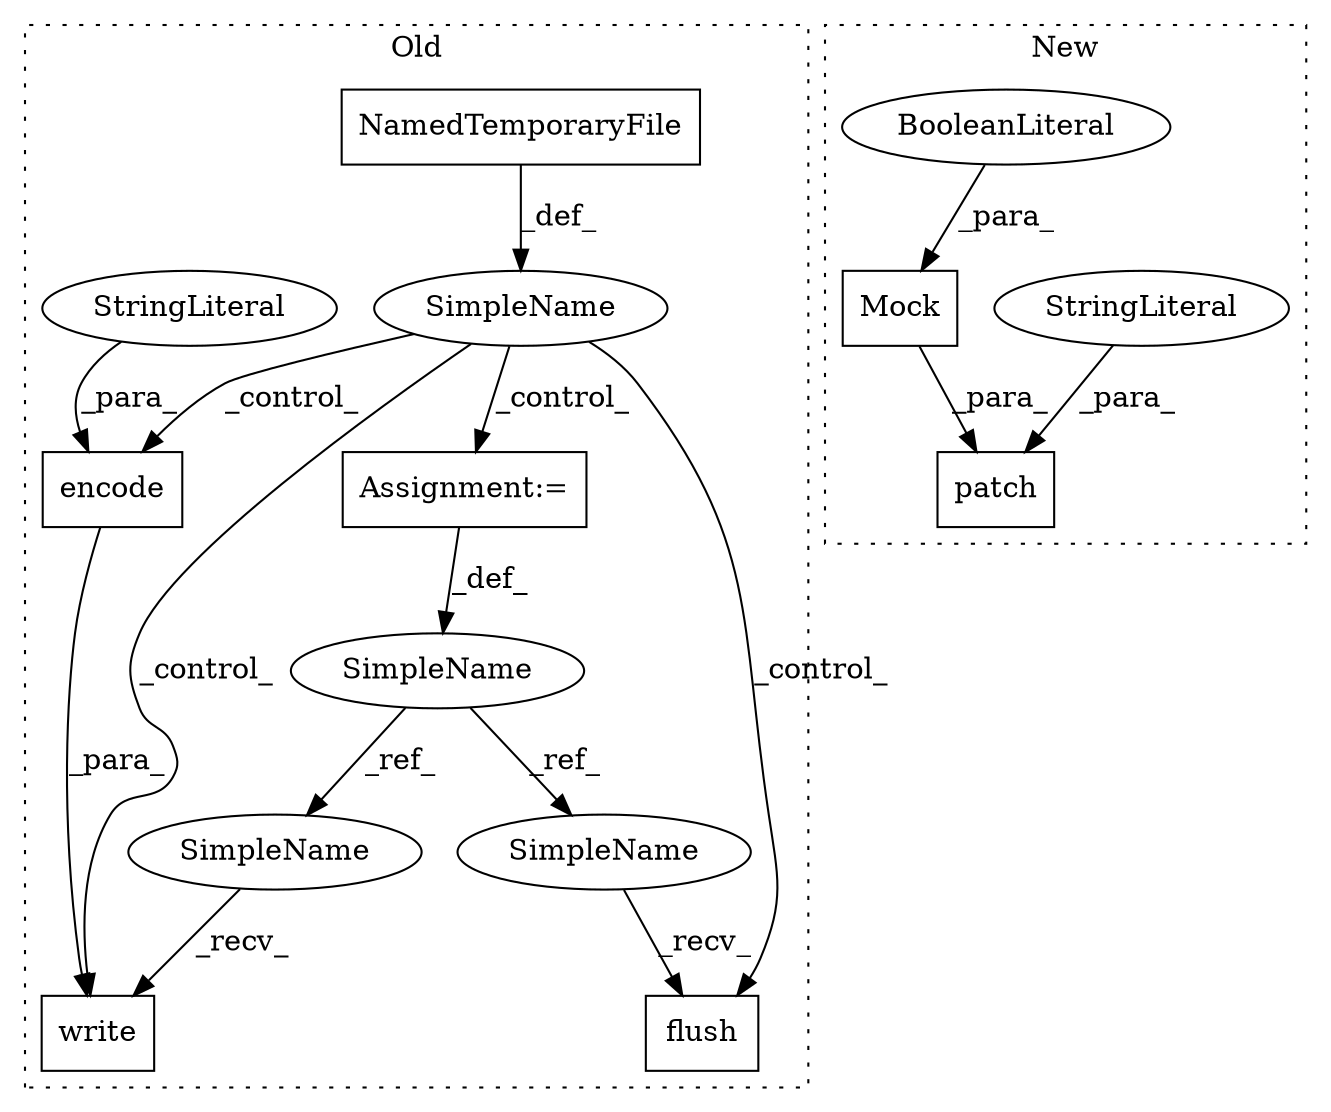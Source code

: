 digraph G {
subgraph cluster0 {
1 [label="encode" a="32" s="997,1011" l="7,1" shape="box"];
4 [label="StringLiteral" a="45" s="1004" l="7" shape="ellipse"];
6 [label="SimpleName" a="42" s="" l="" shape="ellipse"];
7 [label="flush" a="32" s="1026" l="7" shape="box"];
8 [label="NamedTemporaryFile" a="32" s="905" l="20" shape="box"];
9 [label="SimpleName" a="42" s="966" l="4" shape="ellipse"];
10 [label="write" a="32" s="983,1012" l="6,1" shape="box"];
11 [label="Assignment:=" a="7" s="966" l="4" shape="box"];
13 [label="SimpleName" a="42" s="978" l="4" shape="ellipse"];
14 [label="SimpleName" a="42" s="1021" l="4" shape="ellipse"];
label = "Old";
style="dotted";
}
subgraph cluster1 {
2 [label="patch" a="32" s="962,995" l="6,1" shape="box"];
3 [label="Mock" a="32" s="985,994" l="5,1" shape="box"];
5 [label="StringLiteral" a="45" s="968" l="11" shape="ellipse"];
12 [label="BooleanLiteral" a="9" s="990" l="4" shape="ellipse"];
label = "New";
style="dotted";
}
1 -> 10 [label="_para_"];
3 -> 2 [label="_para_"];
4 -> 1 [label="_para_"];
5 -> 2 [label="_para_"];
6 -> 1 [label="_control_"];
6 -> 11 [label="_control_"];
6 -> 7 [label="_control_"];
6 -> 10 [label="_control_"];
8 -> 6 [label="_def_"];
9 -> 14 [label="_ref_"];
9 -> 13 [label="_ref_"];
11 -> 9 [label="_def_"];
12 -> 3 [label="_para_"];
13 -> 10 [label="_recv_"];
14 -> 7 [label="_recv_"];
}